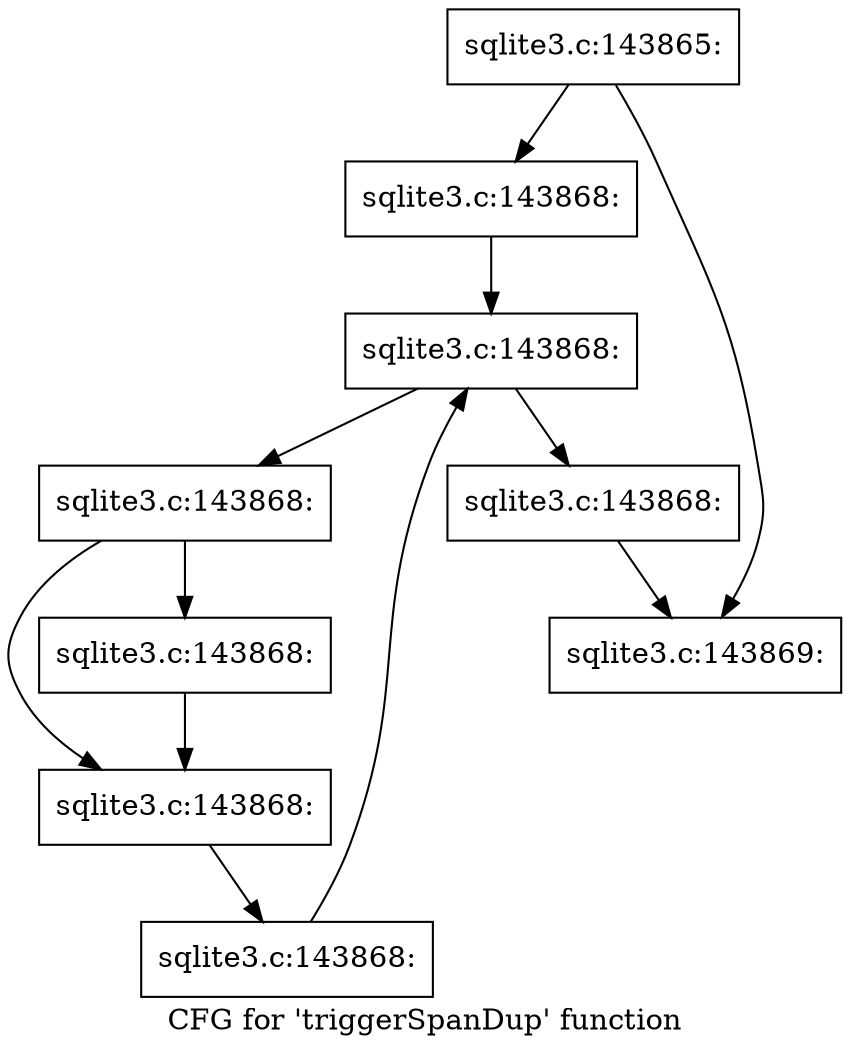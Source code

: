 digraph "CFG for 'triggerSpanDup' function" {
	label="CFG for 'triggerSpanDup' function";

	Node0x55c0fa27d980 [shape=record,label="{sqlite3.c:143865:}"];
	Node0x55c0fa27d980 -> Node0x55c0fa284010;
	Node0x55c0fa27d980 -> Node0x55c0fa284060;
	Node0x55c0fa284010 [shape=record,label="{sqlite3.c:143868:}"];
	Node0x55c0fa284010 -> Node0x55c0fa284470;
	Node0x55c0fa284470 [shape=record,label="{sqlite3.c:143868:}"];
	Node0x55c0fa284470 -> Node0x55c0fa284690;
	Node0x55c0fa284470 -> Node0x55c0fa2842c0;
	Node0x55c0fa284690 [shape=record,label="{sqlite3.c:143868:}"];
	Node0x55c0fa284690 -> Node0x55c0fa284b80;
	Node0x55c0fa284690 -> Node0x55c0fa284bd0;
	Node0x55c0fa284b80 [shape=record,label="{sqlite3.c:143868:}"];
	Node0x55c0fa284b80 -> Node0x55c0fa284bd0;
	Node0x55c0fa284bd0 [shape=record,label="{sqlite3.c:143868:}"];
	Node0x55c0fa284bd0 -> Node0x55c0fa284600;
	Node0x55c0fa284600 [shape=record,label="{sqlite3.c:143868:}"];
	Node0x55c0fa284600 -> Node0x55c0fa284470;
	Node0x55c0fa2842c0 [shape=record,label="{sqlite3.c:143868:}"];
	Node0x55c0fa2842c0 -> Node0x55c0fa284060;
	Node0x55c0fa284060 [shape=record,label="{sqlite3.c:143869:}"];
}
